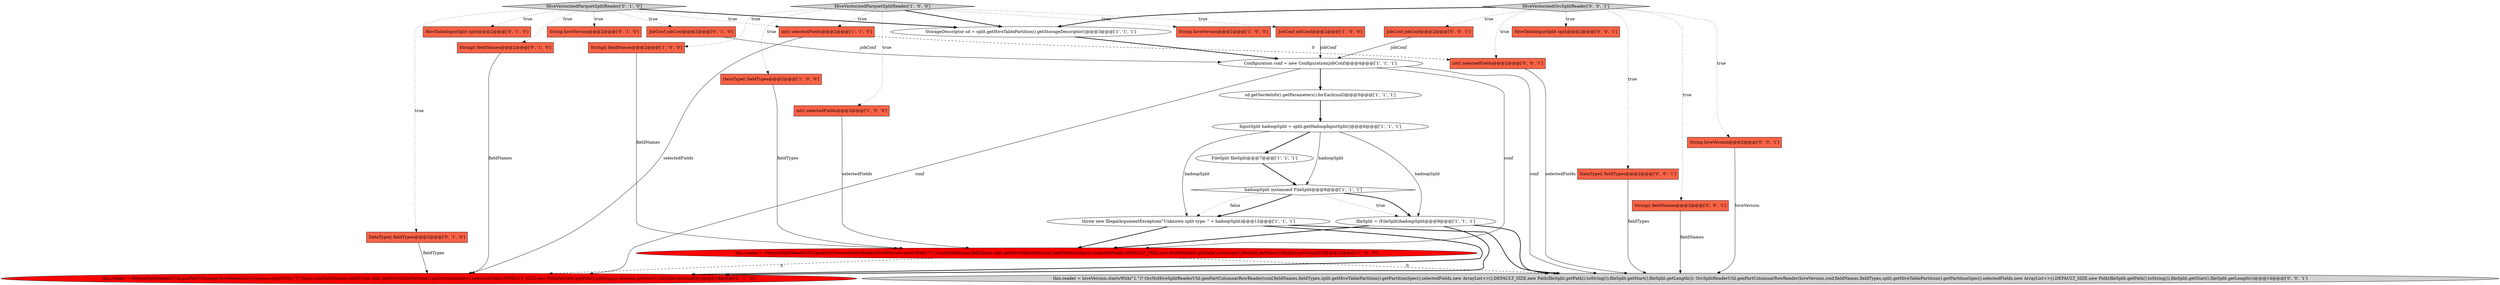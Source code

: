 digraph {
8 [style = filled, label = "fileSplit = (FileSplit)hadoopSplit@@@9@@@['1', '1', '1']", fillcolor = white, shape = ellipse image = "AAA0AAABBB1BBB"];
30 [style = filled, label = "HiveVectorizedOrcSplitReader['0', '0', '1']", fillcolor = lightgray, shape = diamond image = "AAA0AAABBB3BBB"];
21 [style = filled, label = "JobConf jobConf@@@2@@@['0', '1', '0']", fillcolor = tomato, shape = box image = "AAA0AAABBB2BBB"];
6 [style = filled, label = "sd.getSerdeInfo().getParameters().forEach(null)@@@5@@@['1', '1', '1']", fillcolor = white, shape = ellipse image = "AAA0AAABBB1BBB"];
15 [style = filled, label = "StorageDescriptor sd = split.getHiveTablePartition().getStorageDescriptor()@@@3@@@['1', '1', '1']", fillcolor = white, shape = ellipse image = "AAA0AAABBB1BBB"];
2 [style = filled, label = "JobConf jobConf@@@2@@@['1', '0', '0']", fillcolor = tomato, shape = box image = "AAA0AAABBB1BBB"];
20 [style = filled, label = "HiveTableInputSplit split@@@2@@@['0', '1', '0']", fillcolor = tomato, shape = box image = "AAA0AAABBB2BBB"];
12 [style = filled, label = "String hiveVersion@@@2@@@['1', '0', '0']", fillcolor = tomato, shape = box image = "AAA0AAABBB1BBB"];
28 [style = filled, label = "JobConf jobConf@@@2@@@['0', '0', '1']", fillcolor = tomato, shape = box image = "AAA0AAABBB3BBB"];
5 [style = filled, label = "InputSplit hadoopSplit = split.getHadoopInputSplit()@@@6@@@['1', '1', '1']", fillcolor = white, shape = ellipse image = "AAA0AAABBB1BBB"];
0 [style = filled, label = "throw new IllegalArgumentException(\"Unknown split type: \" + hadoopSplit)@@@12@@@['1', '1', '1']", fillcolor = white, shape = ellipse image = "AAA0AAABBB1BBB"];
1 [style = filled, label = "HiveVectorizedParquetSplitReader['1', '0', '0']", fillcolor = lightgray, shape = diamond image = "AAA0AAABBB1BBB"];
4 [style = filled, label = "Configuration conf = new Configuration(jobConf)@@@4@@@['1', '1', '1']", fillcolor = white, shape = ellipse image = "AAA0AAABBB1BBB"];
10 [style = filled, label = "hadoopSplit instanceof FileSplit@@@8@@@['1', '1', '1']", fillcolor = white, shape = diamond image = "AAA0AAABBB1BBB"];
7 [style = filled, label = "FileSplit fileSplit@@@7@@@['1', '1', '1']", fillcolor = white, shape = ellipse image = "AAA0AAABBB1BBB"];
11 [style = filled, label = "String(( fieldNames@@@2@@@['1', '0', '0']", fillcolor = tomato, shape = box image = "AAA0AAABBB1BBB"];
29 [style = filled, label = "int(( selectedFields@@@2@@@['0', '0', '1']", fillcolor = tomato, shape = box image = "AAA0AAABBB3BBB"];
3 [style = filled, label = "DataType(( fieldTypes@@@2@@@['1', '0', '0']", fillcolor = tomato, shape = box image = "AAA0AAABBB1BBB"];
22 [style = filled, label = "HiveVectorizedParquetSplitReader['0', '1', '0']", fillcolor = lightgray, shape = diamond image = "AAA0AAABBB2BBB"];
9 [style = filled, label = "this.reader = ParquetSplitReaderUtil.genPartColumnarRowReader(hiveVersion.startsWith(\"3\"),conf,fieldNames,fieldTypes,split.getHiveTablePartition().getPartitionSpec(),selectedFields,DEFAULT_SIZE,new Path(fileSplit.getPath().toString()),fileSplit.getStart(),fileSplit.getLength())@@@14@@@['1', '0', '0']", fillcolor = red, shape = ellipse image = "AAA1AAABBB1BBB"];
23 [style = filled, label = "String hiveVersion@@@2@@@['0', '0', '1']", fillcolor = tomato, shape = box image = "AAA0AAABBB3BBB"];
16 [style = filled, label = "DataType(( fieldTypes@@@2@@@['0', '1', '0']", fillcolor = tomato, shape = box image = "AAA0AAABBB2BBB"];
18 [style = filled, label = "String(( fieldNames@@@2@@@['0', '1', '0']", fillcolor = tomato, shape = box image = "AAA0AAABBB2BBB"];
17 [style = filled, label = "this.reader = ParquetSplitReaderUtil.genPartColumnarRowReader(hiveVersion.startsWith(\"3\"),false,conf,fieldNames,fieldTypes,split.getHiveTablePartition().getPartitionSpec(),selectedFields,DEFAULT_SIZE,new Path(fileSplit.getPath().toString()),fileSplit.getStart(),fileSplit.getLength())@@@14@@@['0', '1', '0']", fillcolor = red, shape = ellipse image = "AAA1AAABBB2BBB"];
27 [style = filled, label = "DataType(( fieldTypes@@@2@@@['0', '0', '1']", fillcolor = tomato, shape = box image = "AAA0AAABBB3BBB"];
25 [style = filled, label = "this.reader = hiveVersion.startsWith(\"1.\")? OrcNoHiveSplitReaderUtil.genPartColumnarRowReader(conf,fieldNames,fieldTypes,split.getHiveTablePartition().getPartitionSpec(),selectedFields,new ArrayList<>(),DEFAULT_SIZE,new Path(fileSplit.getPath().toString()),fileSplit.getStart(),fileSplit.getLength()): OrcSplitReaderUtil.genPartColumnarRowReader(hiveVersion,conf,fieldNames,fieldTypes,split.getHiveTablePartition().getPartitionSpec(),selectedFields,new ArrayList<>(),DEFAULT_SIZE,new Path(fileSplit.getPath().toString()),fileSplit.getStart(),fileSplit.getLength())@@@14@@@['0', '0', '1']", fillcolor = lightgray, shape = ellipse image = "AAA0AAABBB3BBB"];
24 [style = filled, label = "String(( fieldNames@@@2@@@['0', '0', '1']", fillcolor = tomato, shape = box image = "AAA0AAABBB3BBB"];
26 [style = filled, label = "HiveTableInputSplit split@@@2@@@['0', '0', '1']", fillcolor = tomato, shape = box image = "AAA0AAABBB3BBB"];
13 [style = filled, label = "int(( selectedFields@@@2@@@['1', '0', '0']", fillcolor = tomato, shape = box image = "AAA0AAABBB1BBB"];
19 [style = filled, label = "String hiveVersion@@@2@@@['0', '1', '0']", fillcolor = tomato, shape = box image = "AAA0AAABBB2BBB"];
14 [style = filled, label = "int(( selectedFields@@@2@@@['1', '1', '0']", fillcolor = tomato, shape = box image = "AAA0AAABBB1BBB"];
16->17 [style = solid, label="fieldTypes"];
22->21 [style = dotted, label="true"];
10->8 [style = dotted, label="true"];
0->9 [style = bold, label=""];
2->4 [style = solid, label="jobConf"];
22->15 [style = bold, label=""];
23->25 [style = solid, label="hiveVersion"];
22->19 [style = dotted, label="true"];
22->18 [style = dotted, label="true"];
30->24 [style = dotted, label="true"];
14->17 [style = solid, label="selectedFields"];
4->25 [style = solid, label="conf"];
4->6 [style = bold, label=""];
7->10 [style = bold, label=""];
0->17 [style = bold, label=""];
30->27 [style = dotted, label="true"];
1->15 [style = bold, label=""];
1->11 [style = dotted, label="true"];
5->8 [style = solid, label="hadoopSplit"];
27->25 [style = solid, label="fieldTypes"];
30->26 [style = dotted, label="true"];
1->14 [style = dotted, label="true"];
24->25 [style = solid, label="fieldNames"];
22->14 [style = dotted, label="true"];
1->3 [style = dotted, label="true"];
21->4 [style = solid, label="jobConf"];
8->17 [style = bold, label=""];
1->13 [style = dotted, label="true"];
30->29 [style = dotted, label="true"];
6->5 [style = bold, label=""];
22->20 [style = dotted, label="true"];
4->17 [style = solid, label="conf"];
10->8 [style = bold, label=""];
11->9 [style = solid, label="fieldNames"];
3->9 [style = solid, label="fieldTypes"];
5->10 [style = solid, label="hadoopSplit"];
0->25 [style = bold, label=""];
13->9 [style = solid, label="selectedFields"];
22->16 [style = dotted, label="true"];
9->17 [style = dashed, label="0"];
10->0 [style = bold, label=""];
10->0 [style = dotted, label="false"];
1->12 [style = dotted, label="true"];
15->4 [style = bold, label=""];
8->9 [style = bold, label=""];
5->0 [style = solid, label="hadoopSplit"];
30->15 [style = bold, label=""];
30->23 [style = dotted, label="true"];
9->25 [style = dashed, label="0"];
5->7 [style = bold, label=""];
1->2 [style = dotted, label="true"];
30->28 [style = dotted, label="true"];
14->29 [style = dashed, label="0"];
8->25 [style = bold, label=""];
28->4 [style = solid, label="jobConf"];
4->9 [style = solid, label="conf"];
29->25 [style = solid, label="selectedFields"];
18->17 [style = solid, label="fieldNames"];
}
